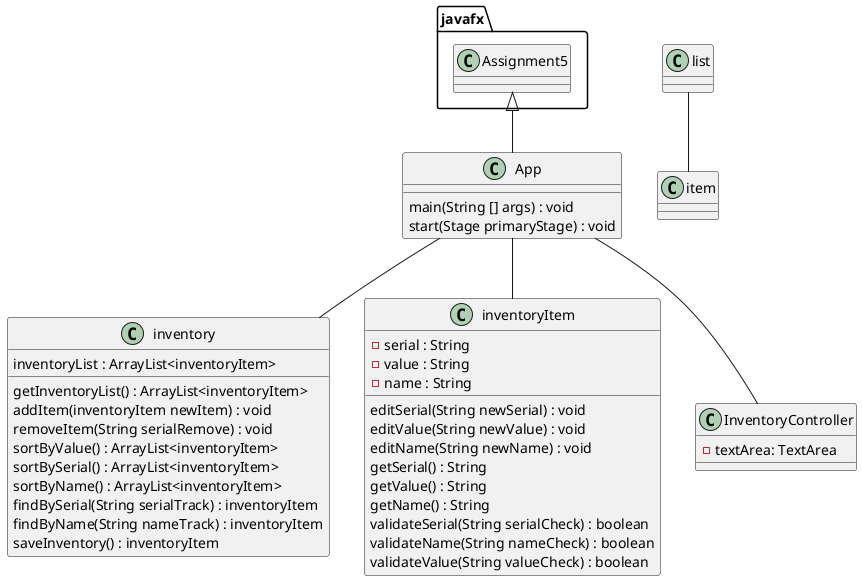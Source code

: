 @startuml
'https://plantuml.com/class-diagram

class App
class inventory
class inventoryItem
class InventoryController

javafx.Assignment5 <|-- App

App -- inventory
App -- inventoryItem
App -- InventoryController

list -- item

class App {
main(String [] args) : void
start(Stage primaryStage) : void
}


class inventory {
inventoryList : ArrayList<inventoryItem>

getInventoryList() : ArrayList<inventoryItem>
addItem(inventoryItem newItem) : void
removeItem(String serialRemove) : void
sortByValue() : ArrayList<inventoryItem>
sortBySerial() : ArrayList<inventoryItem>
sortByName() : ArrayList<inventoryItem>
findBySerial(String serialTrack) : inventoryItem
findByName(String nameTrack) : inventoryItem
saveInventory() : inventoryItem
}

class inventoryItem {
- serial : String
- value : String
- name : String

editSerial(String newSerial) : void
editValue(String newValue) : void
editName(String newName) : void
getSerial() : String
getValue() : String
getName() : String
validateSerial(String serialCheck) : boolean
validateName(String nameCheck) : boolean
validateValue(String valueCheck) : boolean
}

class InventoryController {
- textArea: TextArea

}

@enduml